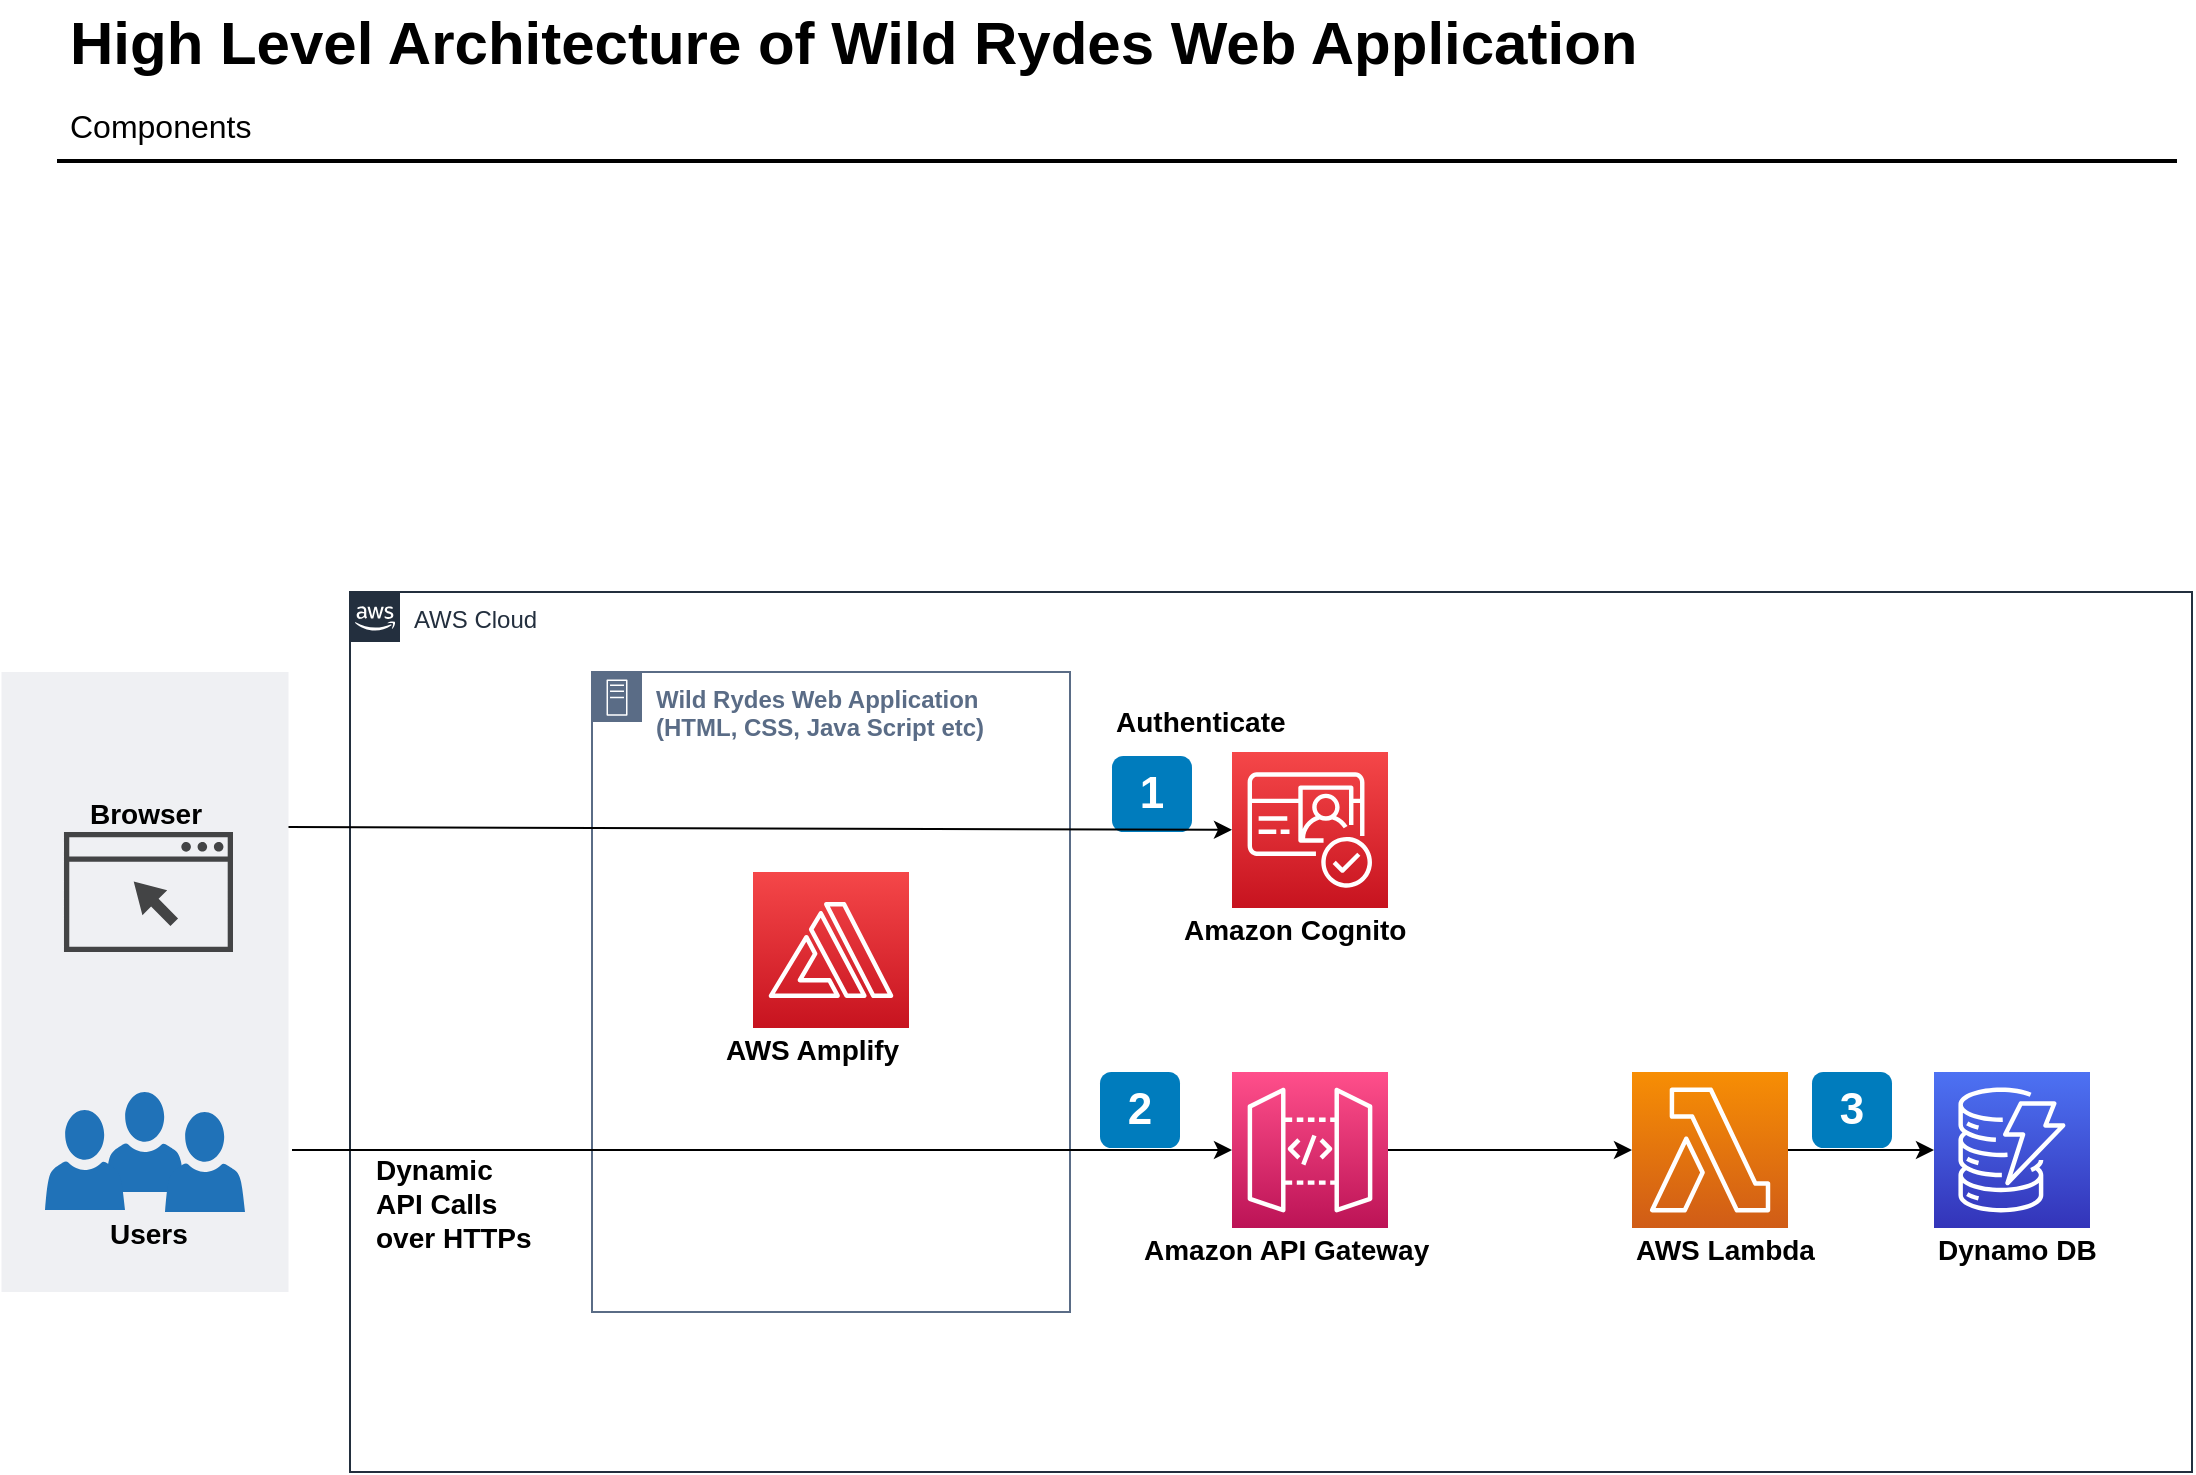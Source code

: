<mxfile version="20.7.4" type="github"><diagram id="Ht1M8jgEwFfnCIfOTk4-" name="Page-1"><mxGraphModel dx="811" dy="524" grid="1" gridSize="10" guides="1" tooltips="1" connect="1" arrows="1" fold="1" page="1" pageScale="1" pageWidth="1169" pageHeight="827" math="0" shadow="0"><root><mxCell id="0"/><mxCell id="1" parent="0"/><mxCell id="e0M8rHdP2AkRE7_6rXxw-30" value="" style="fillColor=#EFF0F3;strokeColor=none;dashed=0;verticalAlign=top;fontStyle=0;fontColor=#232F3D;" parent="1" vertex="1"><mxGeometry x="24.75" y="400" width="143.5" height="310" as="geometry"/></mxCell><mxCell id="e0M8rHdP2AkRE7_6rXxw-16" value="AWS Cloud" style="points=[[0,0],[0.25,0],[0.5,0],[0.75,0],[1,0],[1,0.25],[1,0.5],[1,0.75],[1,1],[0.75,1],[0.5,1],[0.25,1],[0,1],[0,0.75],[0,0.5],[0,0.25]];outlineConnect=0;gradientColor=none;html=1;whiteSpace=wrap;fontSize=12;fontStyle=0;container=1;pointerEvents=0;collapsible=0;recursiveResize=0;shape=mxgraph.aws4.group;grIcon=mxgraph.aws4.group_aws_cloud_alt;strokeColor=#232F3E;fillColor=none;verticalAlign=top;align=left;spacingLeft=30;fontColor=#232F3E;dashed=0;" parent="1" vertex="1"><mxGeometry x="199" y="360" width="921" height="440" as="geometry"/></mxCell><mxCell id="e0M8rHdP2AkRE7_6rXxw-4" value="1" style="rounded=1;whiteSpace=wrap;html=1;fillColor=#007CBD;strokeColor=none;fontColor=#FFFFFF;fontStyle=1;fontSize=22;" parent="e0M8rHdP2AkRE7_6rXxw-16" vertex="1"><mxGeometry x="381" y="82" width="40" height="38" as="geometry"/></mxCell><mxCell id="e0M8rHdP2AkRE7_6rXxw-5" value="&lt;span&gt;Authenticate&lt;br&gt;&lt;/span&gt;" style="text;html=1;resizable=0;points=[];autosize=1;align=left;verticalAlign=top;spacingTop=-4;fontSize=14;fontStyle=1" parent="e0M8rHdP2AkRE7_6rXxw-16" vertex="1"><mxGeometry x="381" y="54" width="110" height="20" as="geometry"/></mxCell><mxCell id="e0M8rHdP2AkRE7_6rXxw-19" value="&lt;span&gt;Amazon Cognito&lt;br&gt;&lt;/span&gt;" style="text;html=1;resizable=0;points=[];autosize=1;align=left;verticalAlign=top;spacingTop=-4;fontSize=14;fontStyle=1" parent="e0M8rHdP2AkRE7_6rXxw-16" vertex="1"><mxGeometry x="415" y="158" width="130" height="20" as="geometry"/></mxCell><mxCell id="e0M8rHdP2AkRE7_6rXxw-23" value="&lt;b&gt;Wild Rydes Web Application&lt;br&gt;(HTML, CSS, Java Script etc)&lt;br&gt;&lt;/b&gt;" style="points=[[0,0],[0.25,0],[0.5,0],[0.75,0],[1,0],[1,0.25],[1,0.5],[1,0.75],[1,1],[0.75,1],[0.5,1],[0.25,1],[0,1],[0,0.75],[0,0.5],[0,0.25]];outlineConnect=0;gradientColor=none;html=1;whiteSpace=wrap;fontSize=12;fontStyle=0;container=1;pointerEvents=0;collapsible=0;recursiveResize=0;shape=mxgraph.aws4.group;grIcon=mxgraph.aws4.group_on_premise;strokeColor=#5A6C86;fillColor=none;verticalAlign=top;align=left;spacingLeft=30;fontColor=#5A6C86;dashed=0;" parent="e0M8rHdP2AkRE7_6rXxw-16" vertex="1"><mxGeometry x="121" y="40" width="239" height="320" as="geometry"/></mxCell><mxCell id="e0M8rHdP2AkRE7_6rXxw-25" value="" style="sketch=0;points=[[0,0,0],[0.25,0,0],[0.5,0,0],[0.75,0,0],[1,0,0],[0,1,0],[0.25,1,0],[0.5,1,0],[0.75,1,0],[1,1,0],[0,0.25,0],[0,0.5,0],[0,0.75,0],[1,0.25,0],[1,0.5,0],[1,0.75,0]];outlineConnect=0;fontColor=#232F3E;gradientColor=#F54749;gradientDirection=north;fillColor=#C7131F;strokeColor=#ffffff;dashed=0;verticalLabelPosition=bottom;verticalAlign=top;align=center;html=1;fontSize=12;fontStyle=0;aspect=fixed;shape=mxgraph.aws4.resourceIcon;resIcon=mxgraph.aws4.amplify;" parent="e0M8rHdP2AkRE7_6rXxw-23" vertex="1"><mxGeometry x="80.5" y="100" width="78" height="78" as="geometry"/></mxCell><mxCell id="e0M8rHdP2AkRE7_6rXxw-29" value="&lt;span&gt;AWS Amplify&lt;br&gt;&lt;/span&gt;" style="text;html=1;resizable=0;points=[];autosize=1;align=left;verticalAlign=top;spacingTop=-4;fontSize=14;fontStyle=1" parent="e0M8rHdP2AkRE7_6rXxw-23" vertex="1"><mxGeometry x="64.5" y="178" width="110" height="20" as="geometry"/></mxCell><mxCell id="e0M8rHdP2AkRE7_6rXxw-33" value="2" style="rounded=1;whiteSpace=wrap;html=1;fillColor=#007CBD;strokeColor=none;fontColor=#FFFFFF;fontStyle=1;fontSize=22;" parent="e0M8rHdP2AkRE7_6rXxw-16" vertex="1"><mxGeometry x="375" y="240" width="40" height="38" as="geometry"/></mxCell><mxCell id="e0M8rHdP2AkRE7_6rXxw-48" style="edgeStyle=orthogonalEdgeStyle;rounded=0;orthogonalLoop=1;jettySize=auto;html=1;exitX=1;exitY=0.5;exitDx=0;exitDy=0;exitPerimeter=0;" parent="e0M8rHdP2AkRE7_6rXxw-16" source="e0M8rHdP2AkRE7_6rXxw-32" target="e0M8rHdP2AkRE7_6rXxw-37" edge="1"><mxGeometry relative="1" as="geometry"/></mxCell><mxCell id="e0M8rHdP2AkRE7_6rXxw-32" value="" style="sketch=0;points=[[0,0,0],[0.25,0,0],[0.5,0,0],[0.75,0,0],[1,0,0],[0,1,0],[0.25,1,0],[0.5,1,0],[0.75,1,0],[1,1,0],[0,0.25,0],[0,0.5,0],[0,0.75,0],[1,0.25,0],[1,0.5,0],[1,0.75,0]];outlineConnect=0;fontColor=#232F3E;gradientColor=#FF4F8B;gradientDirection=north;fillColor=#BC1356;strokeColor=#ffffff;dashed=0;verticalLabelPosition=bottom;verticalAlign=top;align=center;html=1;fontSize=12;fontStyle=0;aspect=fixed;shape=mxgraph.aws4.resourceIcon;resIcon=mxgraph.aws4.api_gateway;" parent="e0M8rHdP2AkRE7_6rXxw-16" vertex="1"><mxGeometry x="441" y="240.004" width="78" height="78" as="geometry"/></mxCell><mxCell id="e0M8rHdP2AkRE7_6rXxw-35" value="&lt;span&gt;Amazon API Gateway&lt;br&gt;&lt;/span&gt;" style="text;html=1;resizable=0;points=[];autosize=1;align=left;verticalAlign=top;spacingTop=-4;fontSize=14;fontStyle=1" parent="e0M8rHdP2AkRE7_6rXxw-16" vertex="1"><mxGeometry x="395" y="318" width="170" height="20" as="geometry"/></mxCell><mxCell id="e0M8rHdP2AkRE7_6rXxw-36" value="&lt;span&gt;Dynamic&lt;br&gt;API Calls&lt;br&gt;over HTTPs&lt;br&gt;&lt;/span&gt;" style="text;html=1;resizable=0;points=[];autosize=1;align=left;verticalAlign=top;spacingTop=-4;fontSize=14;fontStyle=1" parent="e0M8rHdP2AkRE7_6rXxw-16" vertex="1"><mxGeometry x="11" y="278" width="100" height="60" as="geometry"/></mxCell><mxCell id="e0M8rHdP2AkRE7_6rXxw-46" style="edgeStyle=orthogonalEdgeStyle;rounded=0;orthogonalLoop=1;jettySize=auto;html=1;exitX=1;exitY=0.5;exitDx=0;exitDy=0;exitPerimeter=0;" parent="e0M8rHdP2AkRE7_6rXxw-16" source="e0M8rHdP2AkRE7_6rXxw-37" target="e0M8rHdP2AkRE7_6rXxw-38" edge="1"><mxGeometry relative="1" as="geometry"/></mxCell><mxCell id="e0M8rHdP2AkRE7_6rXxw-37" value="" style="sketch=0;points=[[0,0,0],[0.25,0,0],[0.5,0,0],[0.75,0,0],[1,0,0],[0,1,0],[0.25,1,0],[0.5,1,0],[0.75,1,0],[1,1,0],[0,0.25,0],[0,0.5,0],[0,0.75,0],[1,0.25,0],[1,0.5,0],[1,0.75,0]];outlineConnect=0;fontColor=#232F3E;gradientColor=#F78E04;gradientDirection=north;fillColor=#D05C17;strokeColor=#ffffff;dashed=0;verticalLabelPosition=bottom;verticalAlign=top;align=center;html=1;fontSize=12;fontStyle=0;aspect=fixed;shape=mxgraph.aws4.resourceIcon;resIcon=mxgraph.aws4.lambda;" parent="e0M8rHdP2AkRE7_6rXxw-16" vertex="1"><mxGeometry x="641" y="240" width="78" height="78" as="geometry"/></mxCell><mxCell id="e0M8rHdP2AkRE7_6rXxw-38" value="" style="sketch=0;points=[[0,0,0],[0.25,0,0],[0.5,0,0],[0.75,0,0],[1,0,0],[0,1,0],[0.25,1,0],[0.5,1,0],[0.75,1,0],[1,1,0],[0,0.25,0],[0,0.5,0],[0,0.75,0],[1,0.25,0],[1,0.5,0],[1,0.75,0]];outlineConnect=0;fontColor=#232F3E;gradientColor=#4D72F3;gradientDirection=north;fillColor=#3334B9;strokeColor=#ffffff;dashed=0;verticalLabelPosition=bottom;verticalAlign=top;align=center;html=1;fontSize=12;fontStyle=0;aspect=fixed;shape=mxgraph.aws4.resourceIcon;resIcon=mxgraph.aws4.dynamodb;" parent="e0M8rHdP2AkRE7_6rXxw-16" vertex="1"><mxGeometry x="792" y="240" width="78" height="78" as="geometry"/></mxCell><mxCell id="e0M8rHdP2AkRE7_6rXxw-40" value="&lt;span&gt;AWS Lambda&lt;br&gt;&lt;/span&gt;" style="text;html=1;resizable=0;points=[];autosize=1;align=left;verticalAlign=top;spacingTop=-4;fontSize=14;fontStyle=1" parent="e0M8rHdP2AkRE7_6rXxw-16" vertex="1"><mxGeometry x="641" y="318" width="110" height="20" as="geometry"/></mxCell><mxCell id="e0M8rHdP2AkRE7_6rXxw-41" value="&lt;span&gt;Dynamo DB&lt;br&gt;&lt;/span&gt;" style="text;html=1;resizable=0;points=[];autosize=1;align=left;verticalAlign=top;spacingTop=-4;fontSize=14;fontStyle=1" parent="e0M8rHdP2AkRE7_6rXxw-16" vertex="1"><mxGeometry x="792" y="318" width="100" height="20" as="geometry"/></mxCell><mxCell id="e0M8rHdP2AkRE7_6rXxw-49" value="3" style="rounded=1;whiteSpace=wrap;html=1;fillColor=#007CBD;strokeColor=none;fontColor=#FFFFFF;fontStyle=1;fontSize=22;" parent="e0M8rHdP2AkRE7_6rXxw-16" vertex="1"><mxGeometry x="731" y="240" width="40" height="38" as="geometry"/></mxCell><mxCell id="-QjtrjUzRDEMRZ5MF8oH-47" value="High Level Architecture of&amp;nbsp;Wild Rydes Web Application" style="text;html=1;resizable=0;points=[];autosize=1;align=left;verticalAlign=top;spacingTop=-4;fontSize=30;fontStyle=1" parent="1" vertex="1"><mxGeometry x="56.5" y="64.5" width="810" height="40" as="geometry"/></mxCell><mxCell id="-QjtrjUzRDEMRZ5MF8oH-48" value="Components" style="text;html=1;resizable=0;points=[];autosize=1;align=left;verticalAlign=top;spacingTop=-4;fontSize=16;" parent="1" vertex="1"><mxGeometry x="56.5" y="114.5" width="110" height="30" as="geometry"/></mxCell><mxCell id="SCVMTBWpLvtzJIhz15lM-1" value="" style="line;strokeWidth=2;html=1;fontSize=14;" parent="1" vertex="1"><mxGeometry x="52.5" y="139.5" width="1060" height="10" as="geometry"/></mxCell><mxCell id="e0M8rHdP2AkRE7_6rXxw-11" value="" style="sketch=0;pointerEvents=1;shadow=0;dashed=0;html=1;strokeColor=none;fillColor=#434445;aspect=fixed;labelPosition=center;verticalLabelPosition=bottom;verticalAlign=top;align=center;outlineConnect=0;shape=mxgraph.vvd.web_browser;" parent="1" vertex="1"><mxGeometry x="55.99" y="480" width="84.51" height="60" as="geometry"/></mxCell><mxCell id="e0M8rHdP2AkRE7_6rXxw-26" value="&lt;span&gt;Browser&lt;br&gt;&lt;/span&gt;" style="text;html=1;resizable=0;points=[];autosize=1;align=left;verticalAlign=top;spacingTop=-4;fontSize=14;fontStyle=1" parent="1" vertex="1"><mxGeometry x="66.5" y="460" width="80" height="20" as="geometry"/></mxCell><mxCell id="e0M8rHdP2AkRE7_6rXxw-13" value="&lt;span&gt;Users&lt;br&gt;&lt;/span&gt;" style="text;html=1;resizable=0;points=[];autosize=1;align=left;verticalAlign=top;spacingTop=-4;fontSize=14;fontStyle=1" parent="1" vertex="1"><mxGeometry x="76.5" y="670" width="60" height="20" as="geometry"/></mxCell><mxCell id="e0M8rHdP2AkRE7_6rXxw-28" value="" style="group" parent="1" vertex="1" connectable="0"><mxGeometry x="46.5" y="610" width="100" height="60" as="geometry"/></mxCell><mxCell id="e0M8rHdP2AkRE7_6rXxw-20" value="" style="sketch=0;pointerEvents=1;shadow=0;dashed=0;html=1;strokeColor=none;labelPosition=center;verticalLabelPosition=bottom;verticalAlign=top;outlineConnect=0;align=center;shape=mxgraph.office.users.user;fillColor=#2072B8;" parent="e0M8rHdP2AkRE7_6rXxw-28" vertex="1"><mxGeometry x="30" width="40" height="50" as="geometry"/></mxCell><mxCell id="e0M8rHdP2AkRE7_6rXxw-21" value="" style="sketch=0;pointerEvents=1;shadow=0;dashed=0;html=1;strokeColor=none;labelPosition=center;verticalLabelPosition=bottom;verticalAlign=top;outlineConnect=0;align=center;shape=mxgraph.office.users.user;fillColor=#2072B8;" parent="e0M8rHdP2AkRE7_6rXxw-28" vertex="1"><mxGeometry x="60" y="10" width="40" height="50" as="geometry"/></mxCell><mxCell id="e0M8rHdP2AkRE7_6rXxw-22" value="" style="sketch=0;pointerEvents=1;shadow=0;dashed=0;html=1;strokeColor=none;labelPosition=center;verticalLabelPosition=bottom;verticalAlign=top;outlineConnect=0;align=center;shape=mxgraph.office.users.user;fillColor=#2072B8;" parent="e0M8rHdP2AkRE7_6rXxw-28" vertex="1"><mxGeometry y="9" width="40" height="50" as="geometry"/></mxCell><mxCell id="e0M8rHdP2AkRE7_6rXxw-31" value="" style="endArrow=classic;html=1;rounded=0;startArrow=none;" parent="1" target="e0M8rHdP2AkRE7_6rXxw-32" edge="1"><mxGeometry width="50" height="50" relative="1" as="geometry"><mxPoint x="170" y="639" as="sourcePoint"/><mxPoint x="696" y="500.924" as="targetPoint"/></mxGeometry></mxCell><mxCell id="e0M8rHdP2AkRE7_6rXxw-3" value="" style="endArrow=classic;html=1;rounded=0;startArrow=none;exitX=1;exitY=0.25;exitDx=0;exitDy=0;" parent="1" source="e0M8rHdP2AkRE7_6rXxw-30" edge="1"><mxGeometry width="50" height="50" relative="1" as="geometry"><mxPoint x="170" y="640" as="sourcePoint"/><mxPoint x="640.0" y="478.885" as="targetPoint"/></mxGeometry></mxCell><mxCell id="e0M8rHdP2AkRE7_6rXxw-39" value="" style="sketch=0;points=[[0,0,0],[0.25,0,0],[0.5,0,0],[0.75,0,0],[1,0,0],[0,1,0],[0.25,1,0],[0.5,1,0],[0.75,1,0],[1,1,0],[0,0.25,0],[0,0.5,0],[0,0.75,0],[1,0.25,0],[1,0.5,0],[1,0.75,0]];outlineConnect=0;fontColor=#232F3E;gradientColor=#F54749;gradientDirection=north;fillColor=#C7131F;strokeColor=#ffffff;dashed=0;verticalLabelPosition=bottom;verticalAlign=top;align=center;html=1;fontSize=12;fontStyle=0;aspect=fixed;shape=mxgraph.aws4.resourceIcon;resIcon=mxgraph.aws4.cognito;" parent="1" vertex="1"><mxGeometry x="640" y="440" width="78" height="78" as="geometry"/></mxCell></root></mxGraphModel></diagram></mxfile>